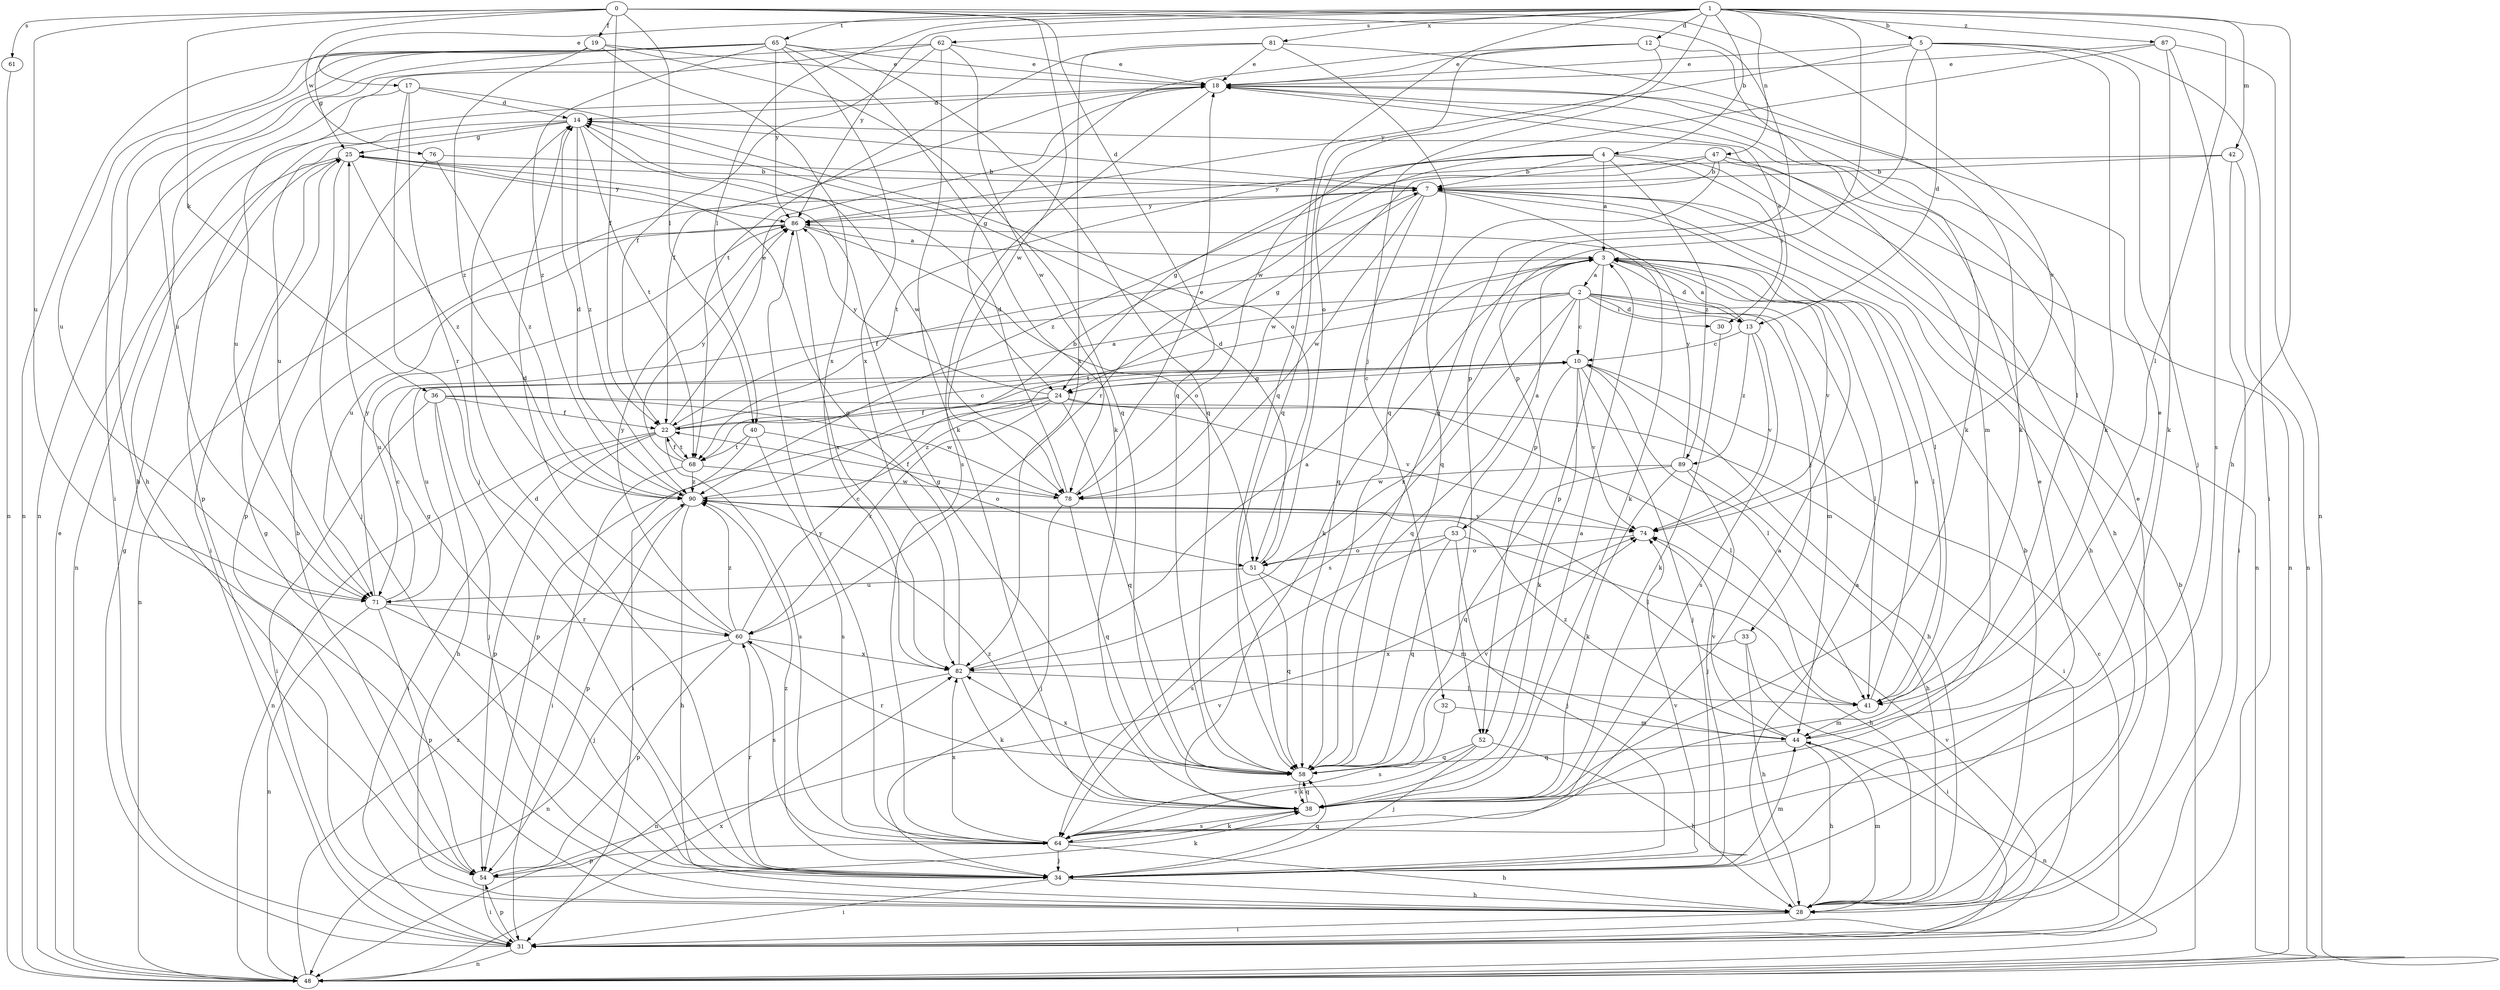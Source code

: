 strict digraph  {
0;
1;
2;
3;
4;
5;
7;
10;
12;
13;
14;
17;
18;
19;
22;
24;
25;
28;
30;
31;
32;
33;
34;
36;
38;
40;
41;
42;
44;
47;
48;
51;
52;
53;
54;
58;
60;
61;
62;
64;
65;
68;
71;
74;
76;
78;
81;
82;
86;
87;
89;
90;
0 -> 19  [label=f];
0 -> 22  [label=f];
0 -> 36  [label=k];
0 -> 40  [label=l];
0 -> 52  [label=p];
0 -> 58  [label=q];
0 -> 61  [label=s];
0 -> 71  [label=u];
0 -> 74  [label=v];
0 -> 76  [label=w];
0 -> 78  [label=w];
1 -> 4  [label=b];
1 -> 5  [label=b];
1 -> 12  [label=d];
1 -> 17  [label=e];
1 -> 28  [label=h];
1 -> 32  [label=j];
1 -> 40  [label=l];
1 -> 41  [label=l];
1 -> 42  [label=m];
1 -> 47  [label=n];
1 -> 52  [label=p];
1 -> 58  [label=q];
1 -> 62  [label=s];
1 -> 65  [label=t];
1 -> 81  [label=x];
1 -> 86  [label=y];
1 -> 87  [label=z];
2 -> 10  [label=c];
2 -> 13  [label=d];
2 -> 30  [label=i];
2 -> 33  [label=j];
2 -> 41  [label=l];
2 -> 44  [label=m];
2 -> 58  [label=q];
2 -> 64  [label=s];
2 -> 68  [label=t];
2 -> 71  [label=u];
2 -> 82  [label=x];
3 -> 2  [label=a];
3 -> 13  [label=d];
3 -> 22  [label=f];
3 -> 38  [label=k];
3 -> 41  [label=l];
3 -> 52  [label=p];
3 -> 74  [label=v];
4 -> 3  [label=a];
4 -> 7  [label=b];
4 -> 24  [label=g];
4 -> 30  [label=i];
4 -> 48  [label=n];
4 -> 60  [label=r];
4 -> 68  [label=t];
4 -> 89  [label=z];
5 -> 13  [label=d];
5 -> 18  [label=e];
5 -> 31  [label=i];
5 -> 34  [label=j];
5 -> 38  [label=k];
5 -> 58  [label=q];
5 -> 86  [label=y];
7 -> 14  [label=d];
7 -> 24  [label=g];
7 -> 28  [label=h];
7 -> 38  [label=k];
7 -> 41  [label=l];
7 -> 58  [label=q];
7 -> 78  [label=w];
7 -> 86  [label=y];
10 -> 24  [label=g];
10 -> 28  [label=h];
10 -> 34  [label=j];
10 -> 38  [label=k];
10 -> 41  [label=l];
10 -> 53  [label=p];
10 -> 71  [label=u];
10 -> 74  [label=v];
12 -> 18  [label=e];
12 -> 24  [label=g];
12 -> 38  [label=k];
12 -> 51  [label=o];
12 -> 58  [label=q];
13 -> 3  [label=a];
13 -> 10  [label=c];
13 -> 18  [label=e];
13 -> 64  [label=s];
13 -> 74  [label=v];
13 -> 89  [label=z];
14 -> 25  [label=g];
14 -> 44  [label=m];
14 -> 54  [label=p];
14 -> 68  [label=t];
14 -> 71  [label=u];
14 -> 78  [label=w];
14 -> 90  [label=z];
17 -> 14  [label=d];
17 -> 34  [label=j];
17 -> 51  [label=o];
17 -> 60  [label=r];
17 -> 71  [label=u];
18 -> 14  [label=d];
18 -> 22  [label=f];
18 -> 41  [label=l];
18 -> 64  [label=s];
19 -> 18  [label=e];
19 -> 25  [label=g];
19 -> 58  [label=q];
19 -> 71  [label=u];
19 -> 82  [label=x];
19 -> 90  [label=z];
22 -> 3  [label=a];
22 -> 10  [label=c];
22 -> 18  [label=e];
22 -> 31  [label=i];
22 -> 48  [label=n];
22 -> 54  [label=p];
22 -> 64  [label=s];
22 -> 68  [label=t];
24 -> 10  [label=c];
24 -> 22  [label=f];
24 -> 31  [label=i];
24 -> 54  [label=p];
24 -> 58  [label=q];
24 -> 60  [label=r];
24 -> 74  [label=v];
24 -> 86  [label=y];
24 -> 90  [label=z];
25 -> 7  [label=b];
25 -> 31  [label=i];
25 -> 34  [label=j];
25 -> 48  [label=n];
25 -> 86  [label=y];
25 -> 90  [label=z];
28 -> 3  [label=a];
28 -> 7  [label=b];
28 -> 18  [label=e];
28 -> 25  [label=g];
28 -> 31  [label=i];
28 -> 44  [label=m];
30 -> 38  [label=k];
31 -> 10  [label=c];
31 -> 25  [label=g];
31 -> 48  [label=n];
31 -> 54  [label=p];
31 -> 74  [label=v];
32 -> 44  [label=m];
32 -> 64  [label=s];
33 -> 28  [label=h];
33 -> 31  [label=i];
33 -> 82  [label=x];
34 -> 14  [label=d];
34 -> 18  [label=e];
34 -> 25  [label=g];
34 -> 28  [label=h];
34 -> 31  [label=i];
34 -> 44  [label=m];
34 -> 58  [label=q];
34 -> 60  [label=r];
34 -> 74  [label=v];
34 -> 90  [label=z];
36 -> 22  [label=f];
36 -> 28  [label=h];
36 -> 31  [label=i];
36 -> 34  [label=j];
36 -> 41  [label=l];
36 -> 78  [label=w];
38 -> 3  [label=a];
38 -> 25  [label=g];
38 -> 58  [label=q];
38 -> 64  [label=s];
38 -> 90  [label=z];
40 -> 31  [label=i];
40 -> 51  [label=o];
40 -> 64  [label=s];
40 -> 68  [label=t];
41 -> 3  [label=a];
41 -> 44  [label=m];
42 -> 7  [label=b];
42 -> 31  [label=i];
42 -> 48  [label=n];
42 -> 86  [label=y];
44 -> 18  [label=e];
44 -> 28  [label=h];
44 -> 48  [label=n];
44 -> 58  [label=q];
44 -> 74  [label=v];
44 -> 90  [label=z];
47 -> 7  [label=b];
47 -> 28  [label=h];
47 -> 48  [label=n];
47 -> 58  [label=q];
47 -> 78  [label=w];
47 -> 90  [label=z];
48 -> 7  [label=b];
48 -> 18  [label=e];
48 -> 82  [label=x];
48 -> 90  [label=z];
51 -> 14  [label=d];
51 -> 44  [label=m];
51 -> 58  [label=q];
51 -> 71  [label=u];
52 -> 28  [label=h];
52 -> 34  [label=j];
52 -> 58  [label=q];
52 -> 64  [label=s];
53 -> 3  [label=a];
53 -> 28  [label=h];
53 -> 34  [label=j];
53 -> 51  [label=o];
53 -> 58  [label=q];
53 -> 64  [label=s];
54 -> 7  [label=b];
54 -> 31  [label=i];
54 -> 38  [label=k];
54 -> 74  [label=v];
58 -> 38  [label=k];
58 -> 60  [label=r];
58 -> 74  [label=v];
58 -> 82  [label=x];
60 -> 10  [label=c];
60 -> 14  [label=d];
60 -> 48  [label=n];
60 -> 54  [label=p];
60 -> 64  [label=s];
60 -> 82  [label=x];
60 -> 86  [label=y];
60 -> 90  [label=z];
61 -> 48  [label=n];
62 -> 18  [label=e];
62 -> 22  [label=f];
62 -> 28  [label=h];
62 -> 38  [label=k];
62 -> 48  [label=n];
62 -> 78  [label=w];
64 -> 3  [label=a];
64 -> 28  [label=h];
64 -> 34  [label=j];
64 -> 38  [label=k];
64 -> 54  [label=p];
64 -> 82  [label=x];
64 -> 86  [label=y];
65 -> 18  [label=e];
65 -> 28  [label=h];
65 -> 31  [label=i];
65 -> 38  [label=k];
65 -> 48  [label=n];
65 -> 58  [label=q];
65 -> 71  [label=u];
65 -> 82  [label=x];
65 -> 86  [label=y];
65 -> 90  [label=z];
68 -> 22  [label=f];
68 -> 31  [label=i];
68 -> 78  [label=w];
68 -> 86  [label=y];
68 -> 90  [label=z];
71 -> 10  [label=c];
71 -> 34  [label=j];
71 -> 48  [label=n];
71 -> 54  [label=p];
71 -> 60  [label=r];
71 -> 86  [label=y];
74 -> 51  [label=o];
76 -> 7  [label=b];
76 -> 54  [label=p];
76 -> 90  [label=z];
78 -> 14  [label=d];
78 -> 18  [label=e];
78 -> 22  [label=f];
78 -> 34  [label=j];
78 -> 58  [label=q];
81 -> 18  [label=e];
81 -> 38  [label=k];
81 -> 58  [label=q];
81 -> 68  [label=t];
81 -> 82  [label=x];
82 -> 3  [label=a];
82 -> 25  [label=g];
82 -> 38  [label=k];
82 -> 41  [label=l];
82 -> 48  [label=n];
86 -> 3  [label=a];
86 -> 48  [label=n];
86 -> 51  [label=o];
86 -> 71  [label=u];
86 -> 82  [label=x];
87 -> 18  [label=e];
87 -> 38  [label=k];
87 -> 48  [label=n];
87 -> 64  [label=s];
87 -> 78  [label=w];
89 -> 28  [label=h];
89 -> 34  [label=j];
89 -> 38  [label=k];
89 -> 58  [label=q];
89 -> 78  [label=w];
89 -> 86  [label=y];
90 -> 7  [label=b];
90 -> 14  [label=d];
90 -> 28  [label=h];
90 -> 41  [label=l];
90 -> 54  [label=p];
90 -> 74  [label=v];
}

